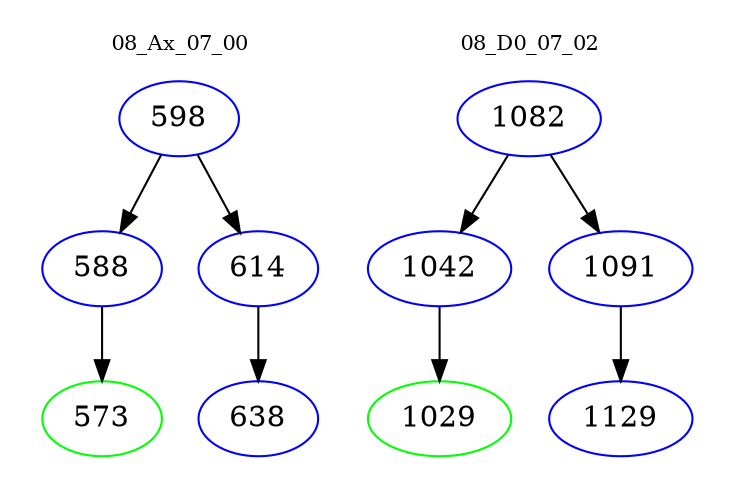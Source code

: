 digraph{
subgraph cluster_0 {
color = white
label = "08_Ax_07_00";
fontsize=10;
T0_598 [label="598", color="blue"]
T0_598 -> T0_588 [color="black"]
T0_588 [label="588", color="blue"]
T0_588 -> T0_573 [color="black"]
T0_573 [label="573", color="green"]
T0_598 -> T0_614 [color="black"]
T0_614 [label="614", color="blue"]
T0_614 -> T0_638 [color="black"]
T0_638 [label="638", color="blue"]
}
subgraph cluster_1 {
color = white
label = "08_D0_07_02";
fontsize=10;
T1_1082 [label="1082", color="blue"]
T1_1082 -> T1_1042 [color="black"]
T1_1042 [label="1042", color="blue"]
T1_1042 -> T1_1029 [color="black"]
T1_1029 [label="1029", color="green"]
T1_1082 -> T1_1091 [color="black"]
T1_1091 [label="1091", color="blue"]
T1_1091 -> T1_1129 [color="black"]
T1_1129 [label="1129", color="blue"]
}
}
